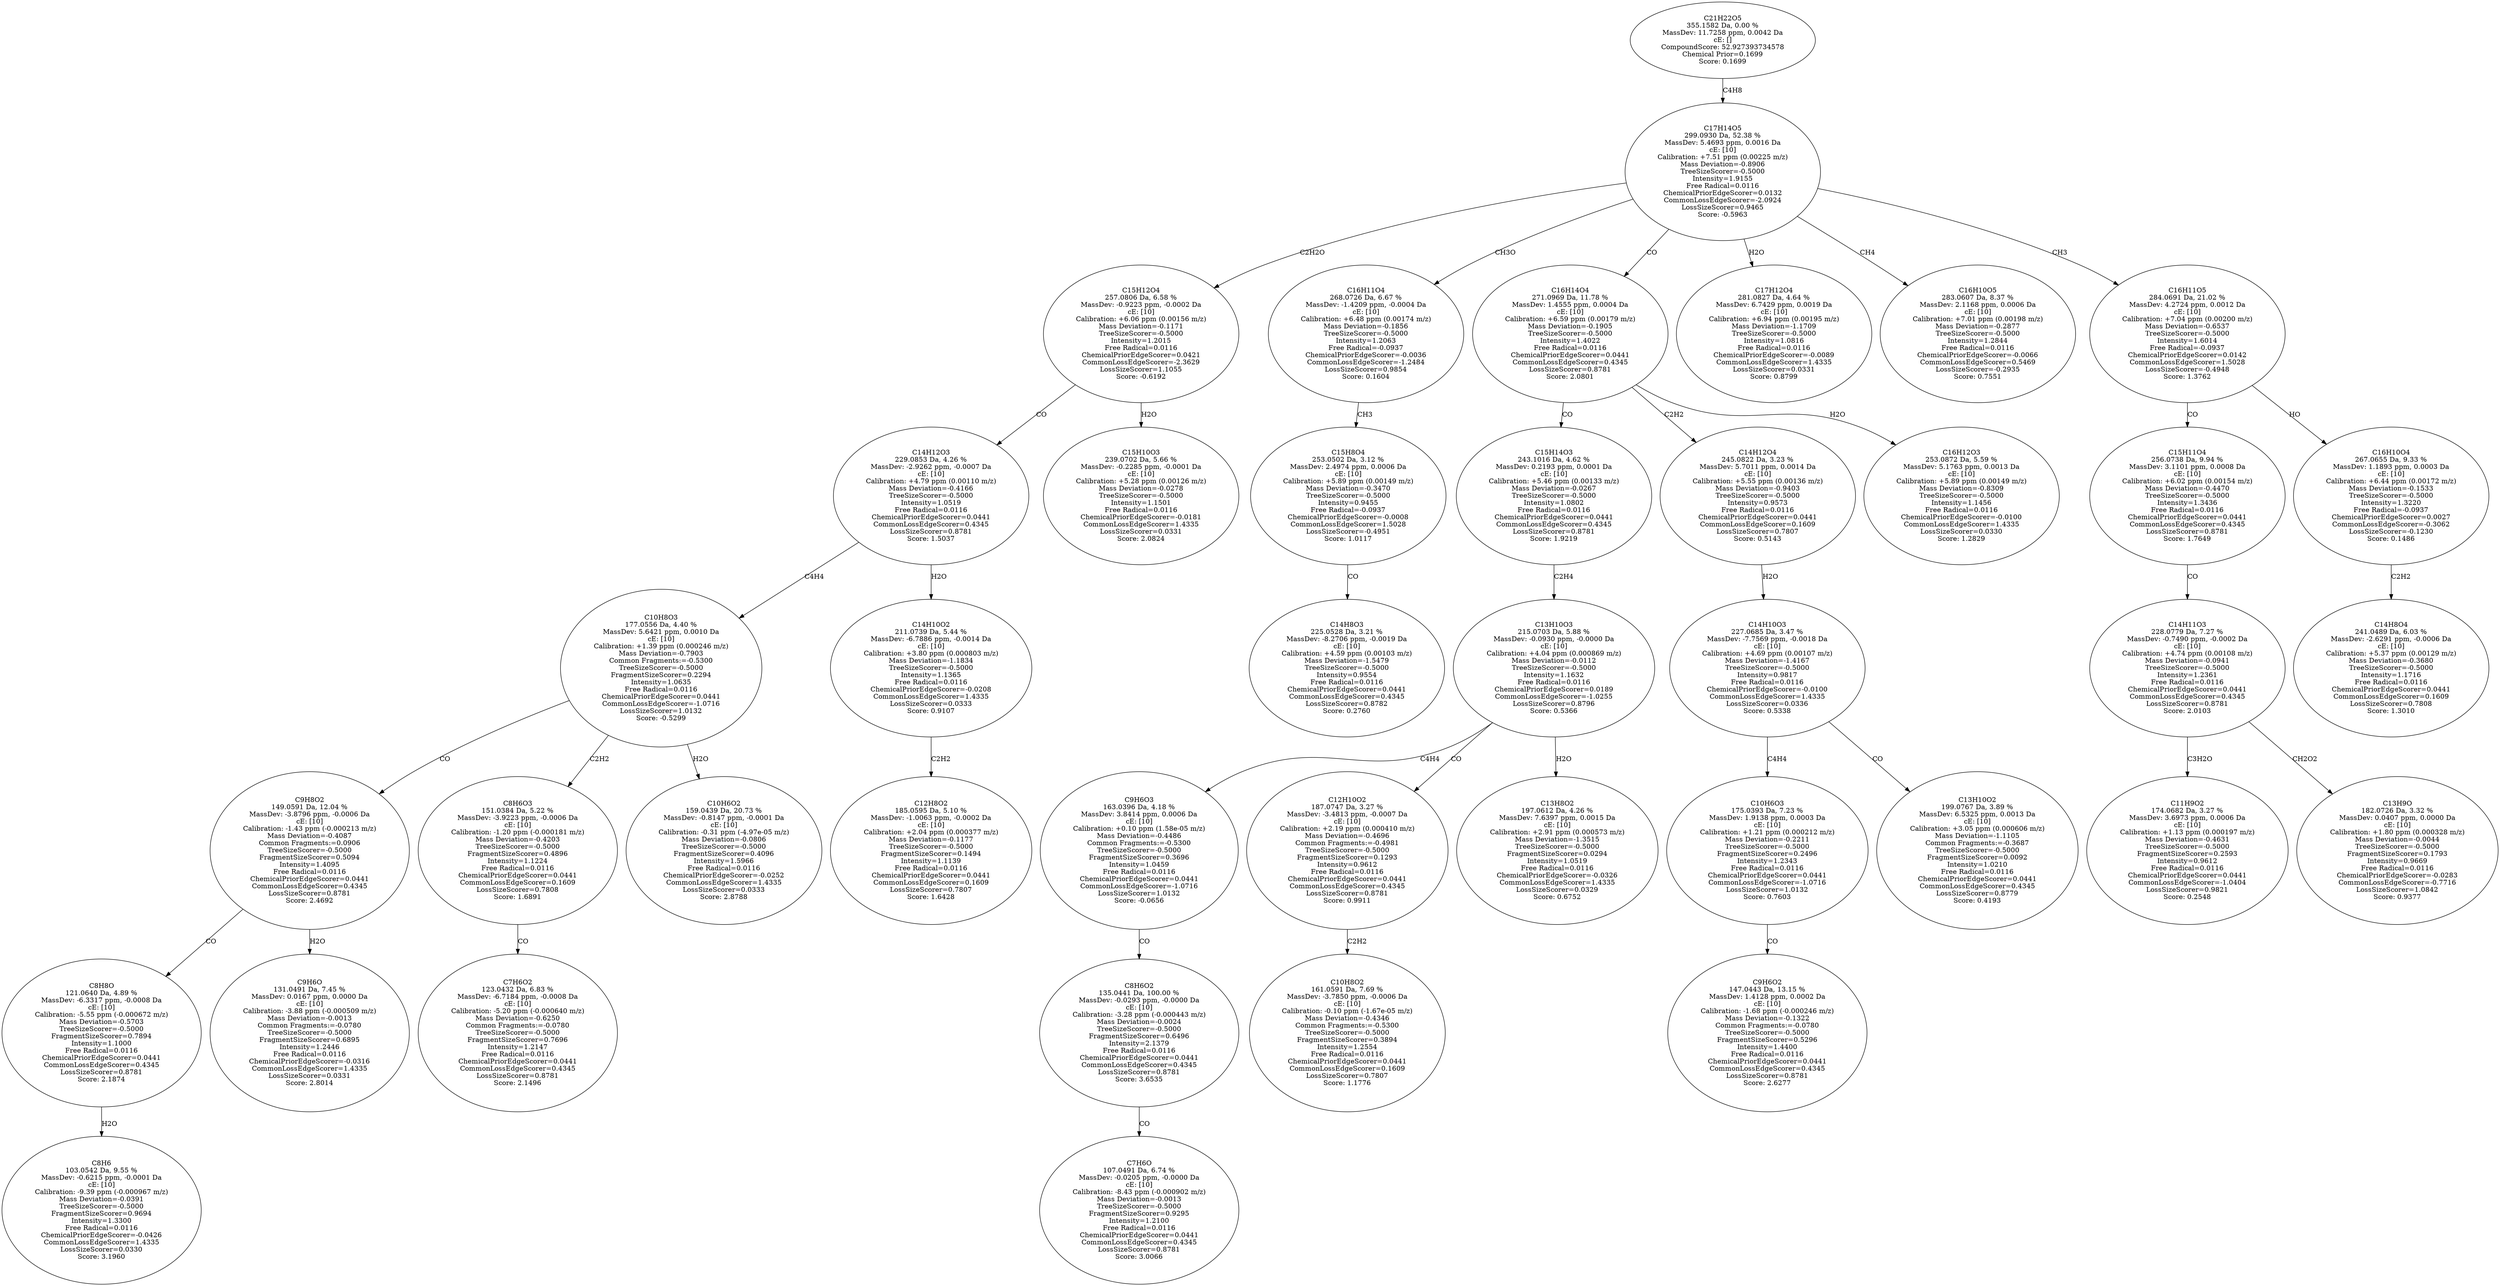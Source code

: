 strict digraph {
v1 [label="C8H6\n103.0542 Da, 9.55 %\nMassDev: -0.6215 ppm, -0.0001 Da\ncE: [10]\nCalibration: -9.39 ppm (-0.000967 m/z)\nMass Deviation=-0.0391\nTreeSizeScorer=-0.5000\nFragmentSizeScorer=0.9694\nIntensity=1.3300\nFree Radical=0.0116\nChemicalPriorEdgeScorer=-0.0426\nCommonLossEdgeScorer=1.4335\nLossSizeScorer=0.0330\nScore: 3.1960"];
v2 [label="C8H8O\n121.0640 Da, 4.89 %\nMassDev: -6.3317 ppm, -0.0008 Da\ncE: [10]\nCalibration: -5.55 ppm (-0.000672 m/z)\nMass Deviation=-0.5703\nTreeSizeScorer=-0.5000\nFragmentSizeScorer=0.7894\nIntensity=1.1000\nFree Radical=0.0116\nChemicalPriorEdgeScorer=0.0441\nCommonLossEdgeScorer=0.4345\nLossSizeScorer=0.8781\nScore: 2.1874"];
v3 [label="C9H6O\n131.0491 Da, 7.45 %\nMassDev: 0.0167 ppm, 0.0000 Da\ncE: [10]\nCalibration: -3.88 ppm (-0.000509 m/z)\nMass Deviation=-0.0013\nCommon Fragments:=-0.0780\nTreeSizeScorer=-0.5000\nFragmentSizeScorer=0.6895\nIntensity=1.2446\nFree Radical=0.0116\nChemicalPriorEdgeScorer=-0.0316\nCommonLossEdgeScorer=1.4335\nLossSizeScorer=0.0331\nScore: 2.8014"];
v4 [label="C9H8O2\n149.0591 Da, 12.04 %\nMassDev: -3.8796 ppm, -0.0006 Da\ncE: [10]\nCalibration: -1.43 ppm (-0.000213 m/z)\nMass Deviation=-0.4087\nCommon Fragments:=0.0906\nTreeSizeScorer=-0.5000\nFragmentSizeScorer=0.5094\nIntensity=1.4095\nFree Radical=0.0116\nChemicalPriorEdgeScorer=0.0441\nCommonLossEdgeScorer=0.4345\nLossSizeScorer=0.8781\nScore: 2.4692"];
v5 [label="C7H6O2\n123.0432 Da, 6.83 %\nMassDev: -6.7184 ppm, -0.0008 Da\ncE: [10]\nCalibration: -5.20 ppm (-0.000640 m/z)\nMass Deviation=-0.6250\nCommon Fragments:=-0.0780\nTreeSizeScorer=-0.5000\nFragmentSizeScorer=0.7696\nIntensity=1.2147\nFree Radical=0.0116\nChemicalPriorEdgeScorer=0.0441\nCommonLossEdgeScorer=0.4345\nLossSizeScorer=0.8781\nScore: 2.1496"];
v6 [label="C8H6O3\n151.0384 Da, 5.22 %\nMassDev: -3.9223 ppm, -0.0006 Da\ncE: [10]\nCalibration: -1.20 ppm (-0.000181 m/z)\nMass Deviation=-0.4203\nTreeSizeScorer=-0.5000\nFragmentSizeScorer=0.4896\nIntensity=1.1224\nFree Radical=0.0116\nChemicalPriorEdgeScorer=0.0441\nCommonLossEdgeScorer=0.1609\nLossSizeScorer=0.7808\nScore: 1.6891"];
v7 [label="C10H6O2\n159.0439 Da, 20.73 %\nMassDev: -0.8147 ppm, -0.0001 Da\ncE: [10]\nCalibration: -0.31 ppm (-4.97e-05 m/z)\nMass Deviation=-0.0806\nTreeSizeScorer=-0.5000\nFragmentSizeScorer=0.4096\nIntensity=1.5966\nFree Radical=0.0116\nChemicalPriorEdgeScorer=-0.0252\nCommonLossEdgeScorer=1.4335\nLossSizeScorer=0.0333\nScore: 2.8788"];
v8 [label="C10H8O3\n177.0556 Da, 4.40 %\nMassDev: 5.6421 ppm, 0.0010 Da\ncE: [10]\nCalibration: +1.39 ppm (0.000246 m/z)\nMass Deviation=-0.7903\nCommon Fragments:=-0.5300\nTreeSizeScorer=-0.5000\nFragmentSizeScorer=0.2294\nIntensity=1.0635\nFree Radical=0.0116\nChemicalPriorEdgeScorer=0.0441\nCommonLossEdgeScorer=-1.0716\nLossSizeScorer=1.0132\nScore: -0.5299"];
v9 [label="C12H8O2\n185.0595 Da, 5.10 %\nMassDev: -1.0063 ppm, -0.0002 Da\ncE: [10]\nCalibration: +2.04 ppm (0.000377 m/z)\nMass Deviation=-0.1177\nTreeSizeScorer=-0.5000\nFragmentSizeScorer=0.1494\nIntensity=1.1139\nFree Radical=0.0116\nChemicalPriorEdgeScorer=0.0441\nCommonLossEdgeScorer=0.1609\nLossSizeScorer=0.7807\nScore: 1.6428"];
v10 [label="C14H10O2\n211.0739 Da, 5.44 %\nMassDev: -6.7886 ppm, -0.0014 Da\ncE: [10]\nCalibration: +3.80 ppm (0.000803 m/z)\nMass Deviation=-1.1834\nTreeSizeScorer=-0.5000\nIntensity=1.1365\nFree Radical=0.0116\nChemicalPriorEdgeScorer=-0.0208\nCommonLossEdgeScorer=1.4335\nLossSizeScorer=0.0333\nScore: 0.9107"];
v11 [label="C14H12O3\n229.0853 Da, 4.26 %\nMassDev: -2.9262 ppm, -0.0007 Da\ncE: [10]\nCalibration: +4.79 ppm (0.00110 m/z)\nMass Deviation=-0.4166\nTreeSizeScorer=-0.5000\nIntensity=1.0519\nFree Radical=0.0116\nChemicalPriorEdgeScorer=0.0441\nCommonLossEdgeScorer=0.4345\nLossSizeScorer=0.8781\nScore: 1.5037"];
v12 [label="C15H10O3\n239.0702 Da, 5.66 %\nMassDev: -0.2285 ppm, -0.0001 Da\ncE: [10]\nCalibration: +5.28 ppm (0.00126 m/z)\nMass Deviation=-0.0278\nTreeSizeScorer=-0.5000\nIntensity=1.1501\nFree Radical=0.0116\nChemicalPriorEdgeScorer=-0.0181\nCommonLossEdgeScorer=1.4335\nLossSizeScorer=0.0331\nScore: 2.0824"];
v13 [label="C15H12O4\n257.0806 Da, 6.58 %\nMassDev: -0.9223 ppm, -0.0002 Da\ncE: [10]\nCalibration: +6.06 ppm (0.00156 m/z)\nMass Deviation=-0.1171\nTreeSizeScorer=-0.5000\nIntensity=1.2015\nFree Radical=0.0116\nChemicalPriorEdgeScorer=0.0421\nCommonLossEdgeScorer=-2.3629\nLossSizeScorer=1.1055\nScore: -0.6192"];
v14 [label="C14H8O3\n225.0528 Da, 3.21 %\nMassDev: -8.2706 ppm, -0.0019 Da\ncE: [10]\nCalibration: +4.59 ppm (0.00103 m/z)\nMass Deviation=-1.5479\nTreeSizeScorer=-0.5000\nIntensity=0.9554\nFree Radical=0.0116\nChemicalPriorEdgeScorer=0.0441\nCommonLossEdgeScorer=0.4345\nLossSizeScorer=0.8782\nScore: 0.2760"];
v15 [label="C15H8O4\n253.0502 Da, 3.12 %\nMassDev: 2.4974 ppm, 0.0006 Da\ncE: [10]\nCalibration: +5.89 ppm (0.00149 m/z)\nMass Deviation=-0.3470\nTreeSizeScorer=-0.5000\nIntensity=0.9455\nFree Radical=-0.0937\nChemicalPriorEdgeScorer=-0.0008\nCommonLossEdgeScorer=1.5028\nLossSizeScorer=-0.4951\nScore: 1.0117"];
v16 [label="C16H11O4\n268.0726 Da, 6.67 %\nMassDev: -1.4209 ppm, -0.0004 Da\ncE: [10]\nCalibration: +6.48 ppm (0.00174 m/z)\nMass Deviation=-0.1856\nTreeSizeScorer=-0.5000\nIntensity=1.2063\nFree Radical=-0.0937\nChemicalPriorEdgeScorer=-0.0036\nCommonLossEdgeScorer=-1.2484\nLossSizeScorer=0.9854\nScore: 0.1604"];
v17 [label="C7H6O\n107.0491 Da, 6.74 %\nMassDev: -0.0205 ppm, -0.0000 Da\ncE: [10]\nCalibration: -8.43 ppm (-0.000902 m/z)\nMass Deviation=-0.0013\nTreeSizeScorer=-0.5000\nFragmentSizeScorer=0.9295\nIntensity=1.2100\nFree Radical=0.0116\nChemicalPriorEdgeScorer=0.0441\nCommonLossEdgeScorer=0.4345\nLossSizeScorer=0.8781\nScore: 3.0066"];
v18 [label="C8H6O2\n135.0441 Da, 100.00 %\nMassDev: -0.0293 ppm, -0.0000 Da\ncE: [10]\nCalibration: -3.28 ppm (-0.000443 m/z)\nMass Deviation=-0.0024\nTreeSizeScorer=-0.5000\nFragmentSizeScorer=0.6496\nIntensity=2.1379\nFree Radical=0.0116\nChemicalPriorEdgeScorer=0.0441\nCommonLossEdgeScorer=0.4345\nLossSizeScorer=0.8781\nScore: 3.6535"];
v19 [label="C9H6O3\n163.0396 Da, 4.18 %\nMassDev: 3.8414 ppm, 0.0006 Da\ncE: [10]\nCalibration: +0.10 ppm (1.58e-05 m/z)\nMass Deviation=-0.4486\nCommon Fragments:=-0.5300\nTreeSizeScorer=-0.5000\nFragmentSizeScorer=0.3696\nIntensity=1.0459\nFree Radical=0.0116\nChemicalPriorEdgeScorer=0.0441\nCommonLossEdgeScorer=-1.0716\nLossSizeScorer=1.0132\nScore: -0.0656"];
v20 [label="C10H8O2\n161.0591 Da, 7.69 %\nMassDev: -3.7850 ppm, -0.0006 Da\ncE: [10]\nCalibration: -0.10 ppm (-1.67e-05 m/z)\nMass Deviation=-0.4346\nCommon Fragments:=-0.5300\nTreeSizeScorer=-0.5000\nFragmentSizeScorer=0.3894\nIntensity=1.2554\nFree Radical=0.0116\nChemicalPriorEdgeScorer=0.0441\nCommonLossEdgeScorer=0.1609\nLossSizeScorer=0.7807\nScore: 1.1776"];
v21 [label="C12H10O2\n187.0747 Da, 3.27 %\nMassDev: -3.4813 ppm, -0.0007 Da\ncE: [10]\nCalibration: +2.19 ppm (0.000410 m/z)\nMass Deviation=-0.4696\nCommon Fragments:=-0.4981\nTreeSizeScorer=-0.5000\nFragmentSizeScorer=0.1293\nIntensity=0.9612\nFree Radical=0.0116\nChemicalPriorEdgeScorer=0.0441\nCommonLossEdgeScorer=0.4345\nLossSizeScorer=0.8781\nScore: 0.9911"];
v22 [label="C13H8O2\n197.0612 Da, 4.26 %\nMassDev: 7.6397 ppm, 0.0015 Da\ncE: [10]\nCalibration: +2.91 ppm (0.000573 m/z)\nMass Deviation=-1.3515\nTreeSizeScorer=-0.5000\nFragmentSizeScorer=0.0294\nIntensity=1.0519\nFree Radical=0.0116\nChemicalPriorEdgeScorer=-0.0326\nCommonLossEdgeScorer=1.4335\nLossSizeScorer=0.0329\nScore: 0.6752"];
v23 [label="C13H10O3\n215.0703 Da, 5.88 %\nMassDev: -0.0930 ppm, -0.0000 Da\ncE: [10]\nCalibration: +4.04 ppm (0.000869 m/z)\nMass Deviation=-0.0112\nTreeSizeScorer=-0.5000\nIntensity=1.1632\nFree Radical=0.0116\nChemicalPriorEdgeScorer=0.0189\nCommonLossEdgeScorer=-1.0255\nLossSizeScorer=0.8796\nScore: 0.5366"];
v24 [label="C15H14O3\n243.1016 Da, 4.62 %\nMassDev: 0.2193 ppm, 0.0001 Da\ncE: [10]\nCalibration: +5.46 ppm (0.00133 m/z)\nMass Deviation=-0.0267\nTreeSizeScorer=-0.5000\nIntensity=1.0802\nFree Radical=0.0116\nChemicalPriorEdgeScorer=0.0441\nCommonLossEdgeScorer=0.4345\nLossSizeScorer=0.8781\nScore: 1.9219"];
v25 [label="C9H6O2\n147.0443 Da, 13.15 %\nMassDev: 1.4128 ppm, 0.0002 Da\ncE: [10]\nCalibration: -1.68 ppm (-0.000246 m/z)\nMass Deviation=-0.1322\nCommon Fragments:=-0.0780\nTreeSizeScorer=-0.5000\nFragmentSizeScorer=0.5296\nIntensity=1.4400\nFree Radical=0.0116\nChemicalPriorEdgeScorer=0.0441\nCommonLossEdgeScorer=0.4345\nLossSizeScorer=0.8781\nScore: 2.6277"];
v26 [label="C10H6O3\n175.0393 Da, 7.23 %\nMassDev: 1.9138 ppm, 0.0003 Da\ncE: [10]\nCalibration: +1.21 ppm (0.000212 m/z)\nMass Deviation=-0.2211\nTreeSizeScorer=-0.5000\nFragmentSizeScorer=0.2496\nIntensity=1.2343\nFree Radical=0.0116\nChemicalPriorEdgeScorer=0.0441\nCommonLossEdgeScorer=-1.0716\nLossSizeScorer=1.0132\nScore: 0.7603"];
v27 [label="C13H10O2\n199.0767 Da, 3.89 %\nMassDev: 6.5325 ppm, 0.0013 Da\ncE: [10]\nCalibration: +3.05 ppm (0.000606 m/z)\nMass Deviation=-1.1105\nCommon Fragments:=-0.3687\nTreeSizeScorer=-0.5000\nFragmentSizeScorer=0.0092\nIntensity=1.0210\nFree Radical=0.0116\nChemicalPriorEdgeScorer=0.0441\nCommonLossEdgeScorer=0.4345\nLossSizeScorer=0.8779\nScore: 0.4193"];
v28 [label="C14H10O3\n227.0685 Da, 3.47 %\nMassDev: -7.7569 ppm, -0.0018 Da\ncE: [10]\nCalibration: +4.69 ppm (0.00107 m/z)\nMass Deviation=-1.4167\nTreeSizeScorer=-0.5000\nIntensity=0.9817\nFree Radical=0.0116\nChemicalPriorEdgeScorer=-0.0100\nCommonLossEdgeScorer=1.4335\nLossSizeScorer=0.0336\nScore: 0.5338"];
v29 [label="C14H12O4\n245.0822 Da, 3.23 %\nMassDev: 5.7011 ppm, 0.0014 Da\ncE: [10]\nCalibration: +5.55 ppm (0.00136 m/z)\nMass Deviation=-0.9403\nTreeSizeScorer=-0.5000\nIntensity=0.9573\nFree Radical=0.0116\nChemicalPriorEdgeScorer=0.0441\nCommonLossEdgeScorer=0.1609\nLossSizeScorer=0.7807\nScore: 0.5143"];
v30 [label="C16H12O3\n253.0872 Da, 5.59 %\nMassDev: 5.1763 ppm, 0.0013 Da\ncE: [10]\nCalibration: +5.89 ppm (0.00149 m/z)\nMass Deviation=-0.8309\nTreeSizeScorer=-0.5000\nIntensity=1.1456\nFree Radical=0.0116\nChemicalPriorEdgeScorer=-0.0100\nCommonLossEdgeScorer=1.4335\nLossSizeScorer=0.0330\nScore: 1.2829"];
v31 [label="C16H14O4\n271.0969 Da, 11.78 %\nMassDev: 1.4555 ppm, 0.0004 Da\ncE: [10]\nCalibration: +6.59 ppm (0.00179 m/z)\nMass Deviation=-0.1905\nTreeSizeScorer=-0.5000\nIntensity=1.4022\nFree Radical=0.0116\nChemicalPriorEdgeScorer=0.0441\nCommonLossEdgeScorer=0.4345\nLossSizeScorer=0.8781\nScore: 2.0801"];
v32 [label="C17H12O4\n281.0827 Da, 4.64 %\nMassDev: 6.7429 ppm, 0.0019 Da\ncE: [10]\nCalibration: +6.94 ppm (0.00195 m/z)\nMass Deviation=-1.1709\nTreeSizeScorer=-0.5000\nIntensity=1.0816\nFree Radical=0.0116\nChemicalPriorEdgeScorer=-0.0089\nCommonLossEdgeScorer=1.4335\nLossSizeScorer=0.0331\nScore: 0.8799"];
v33 [label="C16H10O5\n283.0607 Da, 8.37 %\nMassDev: 2.1168 ppm, 0.0006 Da\ncE: [10]\nCalibration: +7.01 ppm (0.00198 m/z)\nMass Deviation=-0.2877\nTreeSizeScorer=-0.5000\nIntensity=1.2844\nFree Radical=0.0116\nChemicalPriorEdgeScorer=-0.0066\nCommonLossEdgeScorer=0.5469\nLossSizeScorer=-0.2935\nScore: 0.7551"];
v34 [label="C11H9O2\n174.0682 Da, 3.27 %\nMassDev: 3.6973 ppm, 0.0006 Da\ncE: [10]\nCalibration: +1.13 ppm (0.000197 m/z)\nMass Deviation=-0.4631\nTreeSizeScorer=-0.5000\nFragmentSizeScorer=0.2593\nIntensity=0.9612\nFree Radical=0.0116\nChemicalPriorEdgeScorer=0.0441\nCommonLossEdgeScorer=-1.0404\nLossSizeScorer=0.9821\nScore: 0.2548"];
v35 [label="C13H9O\n182.0726 Da, 3.32 %\nMassDev: 0.0407 ppm, 0.0000 Da\ncE: [10]\nCalibration: +1.80 ppm (0.000328 m/z)\nMass Deviation=-0.0044\nTreeSizeScorer=-0.5000\nFragmentSizeScorer=0.1793\nIntensity=0.9669\nFree Radical=0.0116\nChemicalPriorEdgeScorer=-0.0283\nCommonLossEdgeScorer=-0.7716\nLossSizeScorer=1.0842\nScore: 0.9377"];
v36 [label="C14H11O3\n228.0779 Da, 7.27 %\nMassDev: -0.7490 ppm, -0.0002 Da\ncE: [10]\nCalibration: +4.74 ppm (0.00108 m/z)\nMass Deviation=-0.0941\nTreeSizeScorer=-0.5000\nIntensity=1.2361\nFree Radical=0.0116\nChemicalPriorEdgeScorer=0.0441\nCommonLossEdgeScorer=0.4345\nLossSizeScorer=0.8781\nScore: 2.0103"];
v37 [label="C15H11O4\n256.0738 Da, 9.94 %\nMassDev: 3.1101 ppm, 0.0008 Da\ncE: [10]\nCalibration: +6.02 ppm (0.00154 m/z)\nMass Deviation=-0.4470\nTreeSizeScorer=-0.5000\nIntensity=1.3436\nFree Radical=0.0116\nChemicalPriorEdgeScorer=0.0441\nCommonLossEdgeScorer=0.4345\nLossSizeScorer=0.8781\nScore: 1.7649"];
v38 [label="C14H8O4\n241.0489 Da, 6.03 %\nMassDev: -2.6291 ppm, -0.0006 Da\ncE: [10]\nCalibration: +5.37 ppm (0.00129 m/z)\nMass Deviation=-0.3680\nTreeSizeScorer=-0.5000\nIntensity=1.1716\nFree Radical=0.0116\nChemicalPriorEdgeScorer=0.0441\nCommonLossEdgeScorer=0.1609\nLossSizeScorer=0.7808\nScore: 1.3010"];
v39 [label="C16H10O4\n267.0655 Da, 9.33 %\nMassDev: 1.1893 ppm, 0.0003 Da\ncE: [10]\nCalibration: +6.44 ppm (0.00172 m/z)\nMass Deviation=-0.1533\nTreeSizeScorer=-0.5000\nIntensity=1.3220\nFree Radical=-0.0937\nChemicalPriorEdgeScorer=0.0027\nCommonLossEdgeScorer=-0.3062\nLossSizeScorer=-0.1230\nScore: 0.1486"];
v40 [label="C16H11O5\n284.0691 Da, 21.02 %\nMassDev: 4.2724 ppm, 0.0012 Da\ncE: [10]\nCalibration: +7.04 ppm (0.00200 m/z)\nMass Deviation=-0.6537\nTreeSizeScorer=-0.5000\nIntensity=1.6014\nFree Radical=-0.0937\nChemicalPriorEdgeScorer=0.0142\nCommonLossEdgeScorer=1.5028\nLossSizeScorer=-0.4948\nScore: 1.3762"];
v41 [label="C17H14O5\n299.0930 Da, 52.38 %\nMassDev: 5.4693 ppm, 0.0016 Da\ncE: [10]\nCalibration: +7.51 ppm (0.00225 m/z)\nMass Deviation=-0.8906\nTreeSizeScorer=-0.5000\nIntensity=1.9155\nFree Radical=0.0116\nChemicalPriorEdgeScorer=0.0132\nCommonLossEdgeScorer=-2.0924\nLossSizeScorer=0.9465\nScore: -0.5963"];
v42 [label="C21H22O5\n355.1582 Da, 0.00 %\nMassDev: 11.7258 ppm, 0.0042 Da\ncE: []\nCompoundScore: 52.927393734578\nChemical Prior=0.1699\nScore: 0.1699"];
v2 -> v1 [label="H2O"];
v4 -> v2 [label="CO"];
v4 -> v3 [label="H2O"];
v8 -> v4 [label="CO"];
v6 -> v5 [label="CO"];
v8 -> v6 [label="C2H2"];
v8 -> v7 [label="H2O"];
v11 -> v8 [label="C4H4"];
v10 -> v9 [label="C2H2"];
v11 -> v10 [label="H2O"];
v13 -> v11 [label="CO"];
v13 -> v12 [label="H2O"];
v41 -> v13 [label="C2H2O"];
v15 -> v14 [label="CO"];
v16 -> v15 [label="CH3"];
v41 -> v16 [label="CH3O"];
v18 -> v17 [label="CO"];
v19 -> v18 [label="CO"];
v23 -> v19 [label="C4H4"];
v21 -> v20 [label="C2H2"];
v23 -> v21 [label="CO"];
v23 -> v22 [label="H2O"];
v24 -> v23 [label="C2H4"];
v31 -> v24 [label="CO"];
v26 -> v25 [label="CO"];
v28 -> v26 [label="C4H4"];
v28 -> v27 [label="CO"];
v29 -> v28 [label="H2O"];
v31 -> v29 [label="C2H2"];
v31 -> v30 [label="H2O"];
v41 -> v31 [label="CO"];
v41 -> v32 [label="H2O"];
v41 -> v33 [label="CH4"];
v36 -> v34 [label="C3H2O"];
v36 -> v35 [label="CH2O2"];
v37 -> v36 [label="CO"];
v40 -> v37 [label="CO"];
v39 -> v38 [label="C2H2"];
v40 -> v39 [label="HO"];
v41 -> v40 [label="CH3"];
v42 -> v41 [label="C4H8"];
}